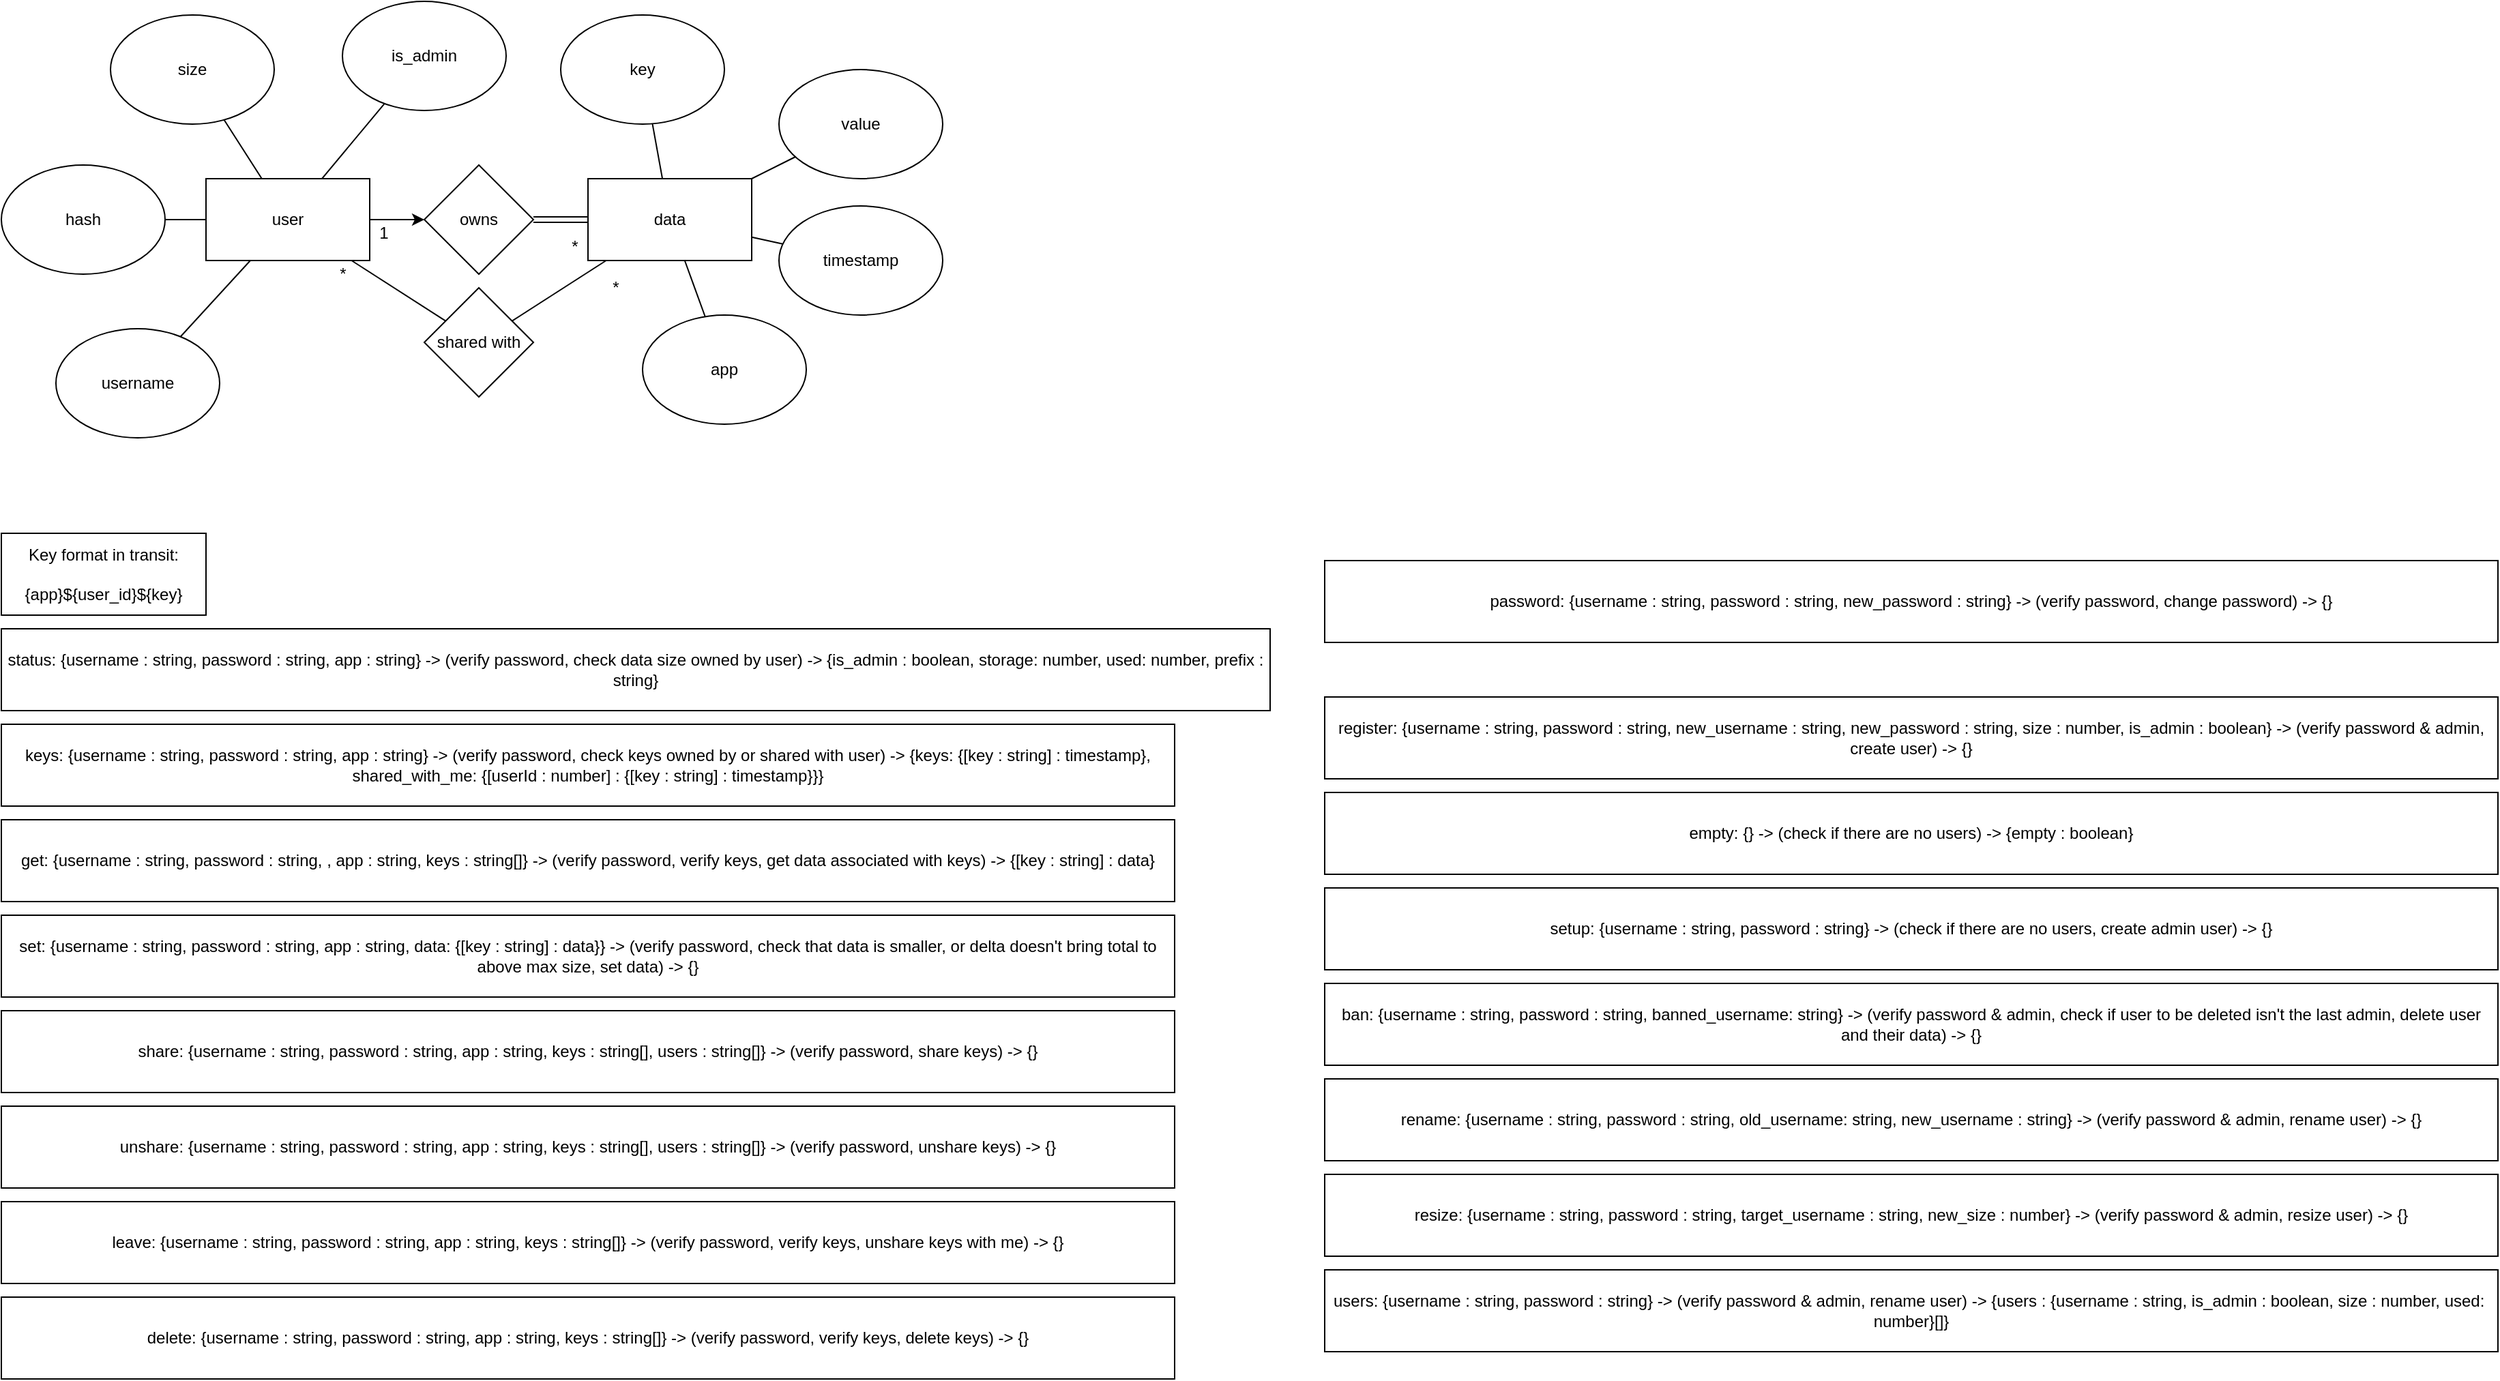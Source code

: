 <mxfile version="15.3.2" type="device"><diagram id="dr_lkqk0sAtru8ISsix2" name="Page-1"><mxGraphModel dx="1422" dy="752" grid="1" gridSize="10" guides="1" tooltips="1" connect="1" arrows="1" fold="1" page="1" pageScale="1" pageWidth="850" pageHeight="1100" math="0" shadow="0"><root><mxCell id="0"/><mxCell id="1" parent="0"/><mxCell id="Ro6oaQuyuCUMk65hc2Xn-18" style="edgeStyle=orthogonalEdgeStyle;rounded=0;orthogonalLoop=1;jettySize=auto;html=1;" parent="1" source="Ro6oaQuyuCUMk65hc2Xn-10" target="Ro6oaQuyuCUMk65hc2Xn-17" edge="1"><mxGeometry relative="1" as="geometry"/></mxCell><mxCell id="Ro6oaQuyuCUMk65hc2Xn-34" style="edgeStyle=none;rounded=0;orthogonalLoop=1;jettySize=auto;html=1;endArrow=none;endFill=0;" parent="1" source="Ro6oaQuyuCUMk65hc2Xn-10" target="Ro6oaQuyuCUMk65hc2Xn-33" edge="1"><mxGeometry relative="1" as="geometry"><mxPoint x="230" y="310" as="sourcePoint"/></mxGeometry></mxCell><mxCell id="Ro6oaQuyuCUMk65hc2Xn-10" value="user" style="rounded=0;whiteSpace=wrap;html=1;" parent="1" vertex="1"><mxGeometry x="160" y="270" width="120" height="60" as="geometry"/></mxCell><mxCell id="Ro6oaQuyuCUMk65hc2Xn-30" style="edgeStyle=none;rounded=0;orthogonalLoop=1;jettySize=auto;html=1;endArrow=none;endFill=0;" parent="1" source="Ro6oaQuyuCUMk65hc2Xn-11" target="Ro6oaQuyuCUMk65hc2Xn-14" edge="1"><mxGeometry relative="1" as="geometry"/></mxCell><mxCell id="Ro6oaQuyuCUMk65hc2Xn-42" style="edgeStyle=none;rounded=0;orthogonalLoop=1;jettySize=auto;html=1;endArrow=none;endFill=0;" parent="1" source="Ro6oaQuyuCUMk65hc2Xn-11" target="Ro6oaQuyuCUMk65hc2Xn-41" edge="1"><mxGeometry relative="1" as="geometry"/></mxCell><mxCell id="Ro6oaQuyuCUMk65hc2Xn-11" value="data" style="rounded=0;whiteSpace=wrap;html=1;" parent="1" vertex="1"><mxGeometry x="440" y="270" width="120" height="60" as="geometry"/></mxCell><mxCell id="Ro6oaQuyuCUMk65hc2Xn-29" style="rounded=0;orthogonalLoop=1;jettySize=auto;html=1;endArrow=none;endFill=0;" parent="1" source="Ro6oaQuyuCUMk65hc2Xn-12" target="Ro6oaQuyuCUMk65hc2Xn-10" edge="1"><mxGeometry relative="1" as="geometry"><mxPoint x="290" y="220" as="sourcePoint"/></mxGeometry></mxCell><mxCell id="Ro6oaQuyuCUMk65hc2Xn-12" value="is_admin" style="ellipse;whiteSpace=wrap;html=1;" parent="1" vertex="1"><mxGeometry x="260" y="140" width="120" height="80" as="geometry"/></mxCell><mxCell id="Ro6oaQuyuCUMk65hc2Xn-27" value="" style="rounded=0;orthogonalLoop=1;jettySize=auto;html=1;endArrow=none;endFill=0;" parent="1" source="Ro6oaQuyuCUMk65hc2Xn-13" target="Ro6oaQuyuCUMk65hc2Xn-10" edge="1"><mxGeometry relative="1" as="geometry"/></mxCell><mxCell id="Ro6oaQuyuCUMk65hc2Xn-13" value="hash" style="ellipse;whiteSpace=wrap;html=1;" parent="1" vertex="1"><mxGeometry x="10" y="260" width="120" height="80" as="geometry"/></mxCell><mxCell id="Ro6oaQuyuCUMk65hc2Xn-14" value="key" style="ellipse;whiteSpace=wrap;html=1;" parent="1" vertex="1"><mxGeometry x="420" y="150" width="120" height="80" as="geometry"/></mxCell><mxCell id="Ro6oaQuyuCUMk65hc2Xn-31" style="edgeStyle=none;rounded=0;orthogonalLoop=1;jettySize=auto;html=1;endArrow=none;endFill=0;" parent="1" source="Ro6oaQuyuCUMk65hc2Xn-15" target="Ro6oaQuyuCUMk65hc2Xn-11" edge="1"><mxGeometry relative="1" as="geometry"/></mxCell><mxCell id="Ro6oaQuyuCUMk65hc2Xn-15" value="value" style="ellipse;whiteSpace=wrap;html=1;" parent="1" vertex="1"><mxGeometry x="580" y="190" width="120" height="80" as="geometry"/></mxCell><mxCell id="Ro6oaQuyuCUMk65hc2Xn-32" style="edgeStyle=none;rounded=0;orthogonalLoop=1;jettySize=auto;html=1;endArrow=none;endFill=0;" parent="1" source="Ro6oaQuyuCUMk65hc2Xn-16" target="Ro6oaQuyuCUMk65hc2Xn-11" edge="1"><mxGeometry relative="1" as="geometry"/></mxCell><mxCell id="Ro6oaQuyuCUMk65hc2Xn-16" value="timestamp" style="ellipse;whiteSpace=wrap;html=1;" parent="1" vertex="1"><mxGeometry x="580" y="290" width="120" height="80" as="geometry"/></mxCell><mxCell id="Ro6oaQuyuCUMk65hc2Xn-19" style="edgeStyle=orthogonalEdgeStyle;rounded=0;orthogonalLoop=1;jettySize=auto;html=1;exitX=1;exitY=0.5;exitDx=0;exitDy=0;shape=link;" parent="1" source="Ro6oaQuyuCUMk65hc2Xn-17" target="Ro6oaQuyuCUMk65hc2Xn-11" edge="1"><mxGeometry relative="1" as="geometry"/></mxCell><mxCell id="Ro6oaQuyuCUMk65hc2Xn-17" value="owns" style="rhombus;whiteSpace=wrap;html=1;" parent="1" vertex="1"><mxGeometry x="320" y="260" width="80" height="80" as="geometry"/></mxCell><mxCell id="Ro6oaQuyuCUMk65hc2Xn-20" value="1" style="text;html=1;align=center;verticalAlign=middle;resizable=0;points=[];autosize=1;strokeColor=none;" parent="1" vertex="1"><mxGeometry x="280" y="300" width="20" height="20" as="geometry"/></mxCell><mxCell id="Ro6oaQuyuCUMk65hc2Xn-21" value="*" style="text;html=1;align=center;verticalAlign=middle;resizable=0;points=[];autosize=1;strokeColor=none;" parent="1" vertex="1"><mxGeometry x="420" y="310" width="20" height="20" as="geometry"/></mxCell><mxCell id="Ro6oaQuyuCUMk65hc2Xn-28" value="" style="rounded=0;orthogonalLoop=1;jettySize=auto;html=1;endArrow=none;endFill=0;" parent="1" source="Ro6oaQuyuCUMk65hc2Xn-22" target="Ro6oaQuyuCUMk65hc2Xn-10" edge="1"><mxGeometry relative="1" as="geometry"/></mxCell><mxCell id="Ro6oaQuyuCUMk65hc2Xn-22" value="size" style="ellipse;whiteSpace=wrap;html=1;" parent="1" vertex="1"><mxGeometry x="90" y="150" width="120" height="80" as="geometry"/></mxCell><mxCell id="Ro6oaQuyuCUMk65hc2Xn-26" value="status: {username : string, password : string, app : string} -&amp;gt; (verify password, check data size owned by user) -&amp;gt; {is_admin : boolean, storage: number, used: number, prefix : string}" style="rounded=0;whiteSpace=wrap;html=1;" parent="1" vertex="1"><mxGeometry x="10" y="600" width="930" height="60" as="geometry"/></mxCell><mxCell id="Ro6oaQuyuCUMk65hc2Xn-35" style="edgeStyle=none;rounded=0;orthogonalLoop=1;jettySize=auto;html=1;endArrow=none;endFill=0;" parent="1" source="Ro6oaQuyuCUMk65hc2Xn-33" target="Ro6oaQuyuCUMk65hc2Xn-11" edge="1"><mxGeometry relative="1" as="geometry"/></mxCell><mxCell id="Ro6oaQuyuCUMk65hc2Xn-33" value="shared with" style="rhombus;whiteSpace=wrap;html=1;" parent="1" vertex="1"><mxGeometry x="320" y="350" width="80" height="80" as="geometry"/></mxCell><mxCell id="Ro6oaQuyuCUMk65hc2Xn-36" value="*" style="text;html=1;align=center;verticalAlign=middle;resizable=0;points=[];autosize=1;strokeColor=none;" parent="1" vertex="1"><mxGeometry x="450" y="340" width="20" height="20" as="geometry"/></mxCell><mxCell id="Ro6oaQuyuCUMk65hc2Xn-37" value="*" style="text;html=1;align=center;verticalAlign=middle;resizable=0;points=[];autosize=1;strokeColor=none;" parent="1" vertex="1"><mxGeometry x="250" y="330" width="20" height="20" as="geometry"/></mxCell><mxCell id="Ro6oaQuyuCUMk65hc2Xn-38" value="keys: {username : string, password : string, app : string} -&amp;gt; (verify password, check keys owned by or shared with user) -&amp;gt; {keys: {[key : string] : timestamp}, shared_with_me: {[userId : number] : {[key : string] : timestamp}}}" style="rounded=0;whiteSpace=wrap;html=1;" parent="1" vertex="1"><mxGeometry x="10" y="670" width="860" height="60" as="geometry"/></mxCell><mxCell id="Ro6oaQuyuCUMk65hc2Xn-39" value="get: {username : string, password : string, , app : string, keys : string[]} -&amp;gt; (verify password, verify keys, get data associated with keys) -&amp;gt; {[key : string] : data}" style="rounded=0;whiteSpace=wrap;html=1;" parent="1" vertex="1"><mxGeometry x="10" y="740" width="860" height="60" as="geometry"/></mxCell><mxCell id="Ro6oaQuyuCUMk65hc2Xn-40" value="set: {username : string, password : string, app : string, data: {[key : string] : data}} -&amp;gt; (verify password, check that data is smaller, or delta doesn't bring total to above max size, set data) -&amp;gt; {}" style="rounded=0;whiteSpace=wrap;html=1;" parent="1" vertex="1"><mxGeometry x="10" y="810" width="860" height="60" as="geometry"/></mxCell><mxCell id="Ro6oaQuyuCUMk65hc2Xn-41" value="app" style="ellipse;whiteSpace=wrap;html=1;" parent="1" vertex="1"><mxGeometry x="480" y="370" width="120" height="80" as="geometry"/></mxCell><mxCell id="Ro6oaQuyuCUMk65hc2Xn-43" value="Key format in transit:&lt;br&gt;&lt;br&gt;{app}${user_id}${key}" style="rounded=0;whiteSpace=wrap;html=1;" parent="1" vertex="1"><mxGeometry x="10" y="530" width="150" height="60" as="geometry"/></mxCell><mxCell id="Ro6oaQuyuCUMk65hc2Xn-46" value="share: {username : string, password : string, app : string, keys : string[], users : string[]} -&amp;gt; (verify password, share keys) -&amp;gt; {}" style="rounded=0;whiteSpace=wrap;html=1;" parent="1" vertex="1"><mxGeometry x="10" y="880" width="860" height="60" as="geometry"/></mxCell><mxCell id="Ro6oaQuyuCUMk65hc2Xn-47" value="unshare: {username : string, password : string, app : string, keys : string[], users : string[]} -&amp;gt; (verify password, unshare keys) -&amp;gt; {}" style="rounded=0;whiteSpace=wrap;html=1;" parent="1" vertex="1"><mxGeometry x="10" y="950" width="860" height="60" as="geometry"/></mxCell><mxCell id="Ro6oaQuyuCUMk65hc2Xn-48" value="leave: {username : string, password : string, app : string, keys : string[]} -&amp;gt; (verify password, verify keys, unshare keys with me) -&amp;gt; {}" style="rounded=0;whiteSpace=wrap;html=1;" parent="1" vertex="1"><mxGeometry x="10" y="1020" width="860" height="60" as="geometry"/></mxCell><mxCell id="Ro6oaQuyuCUMk65hc2Xn-51" value="delete: {username : string, password : string, app : string, keys : string[]} -&amp;gt; (verify password, verify keys, delete keys) -&amp;gt; {}" style="rounded=0;whiteSpace=wrap;html=1;" parent="1" vertex="1"><mxGeometry x="10" y="1090" width="860" height="60" as="geometry"/></mxCell><mxCell id="Ro6oaQuyuCUMk65hc2Xn-52" value="register: {username : string, password : string, new_username : string, new_password : string, size : number, is_admin : boolean} -&amp;gt; (verify password &amp;amp; admin, create user) -&amp;gt; {}" style="rounded=0;whiteSpace=wrap;html=1;" parent="1" vertex="1"><mxGeometry x="980" y="650" width="860" height="60" as="geometry"/></mxCell><mxCell id="Ro6oaQuyuCUMk65hc2Xn-53" value="password: {username : string, password : string, new_password : string} -&amp;gt; (verify password, change password) -&amp;gt; {}" style="rounded=0;whiteSpace=wrap;html=1;" parent="1" vertex="1"><mxGeometry x="980" y="550" width="860" height="60" as="geometry"/></mxCell><mxCell id="Ro6oaQuyuCUMk65hc2Xn-55" value="" style="edgeStyle=none;rounded=0;orthogonalLoop=1;jettySize=auto;html=1;endArrow=none;endFill=0;" parent="1" source="Ro6oaQuyuCUMk65hc2Xn-54" target="Ro6oaQuyuCUMk65hc2Xn-10" edge="1"><mxGeometry relative="1" as="geometry"/></mxCell><mxCell id="Ro6oaQuyuCUMk65hc2Xn-54" value="username" style="ellipse;whiteSpace=wrap;html=1;" parent="1" vertex="1"><mxGeometry x="50" y="380" width="120" height="80" as="geometry"/></mxCell><mxCell id="Ro6oaQuyuCUMk65hc2Xn-58" value="empty: {} -&amp;gt; (check if there are no users) -&amp;gt; {empty : boolean}" style="rounded=0;whiteSpace=wrap;html=1;" parent="1" vertex="1"><mxGeometry x="980" y="720" width="860" height="60" as="geometry"/></mxCell><mxCell id="Ro6oaQuyuCUMk65hc2Xn-60" value="setup: {username : string, password : string} -&amp;gt; (check if there are no users, create admin user) -&amp;gt; {}" style="rounded=0;whiteSpace=wrap;html=1;" parent="1" vertex="1"><mxGeometry x="980" y="790" width="860" height="60" as="geometry"/></mxCell><mxCell id="Ro6oaQuyuCUMk65hc2Xn-61" value="ban: {username : string, password : string, banned_username: string} -&amp;gt; (verify password &amp;amp; admin, check if user to be deleted isn't the last admin, delete user and their data) -&amp;gt; {}" style="rounded=0;whiteSpace=wrap;html=1;" parent="1" vertex="1"><mxGeometry x="980" y="860" width="860" height="60" as="geometry"/></mxCell><mxCell id="Ro6oaQuyuCUMk65hc2Xn-62" value="rename: {username : string, password : string, old_username: string, new_username : string} -&amp;gt; (verify password &amp;amp; admin, rename user) -&amp;gt; {}" style="rounded=0;whiteSpace=wrap;html=1;" parent="1" vertex="1"><mxGeometry x="980" y="930" width="860" height="60" as="geometry"/></mxCell><mxCell id="Ro6oaQuyuCUMk65hc2Xn-63" value="resize: {username : string, password : string, target_username : string, new_size : number} -&amp;gt; (verify password &amp;amp; admin, resize user) -&amp;gt; {}" style="rounded=0;whiteSpace=wrap;html=1;" parent="1" vertex="1"><mxGeometry x="980" y="1000" width="860" height="60" as="geometry"/></mxCell><mxCell id="Ro6oaQuyuCUMk65hc2Xn-64" value="users: {username : string, password : string} -&amp;gt; (verify password &amp;amp; admin, rename user) -&amp;gt; {users : {username : string, is_admin : boolean, size : number, used:&amp;nbsp; number}[]}" style="rounded=0;whiteSpace=wrap;html=1;" parent="1" vertex="1"><mxGeometry x="980" y="1070" width="860" height="60" as="geometry"/></mxCell></root></mxGraphModel></diagram></mxfile>